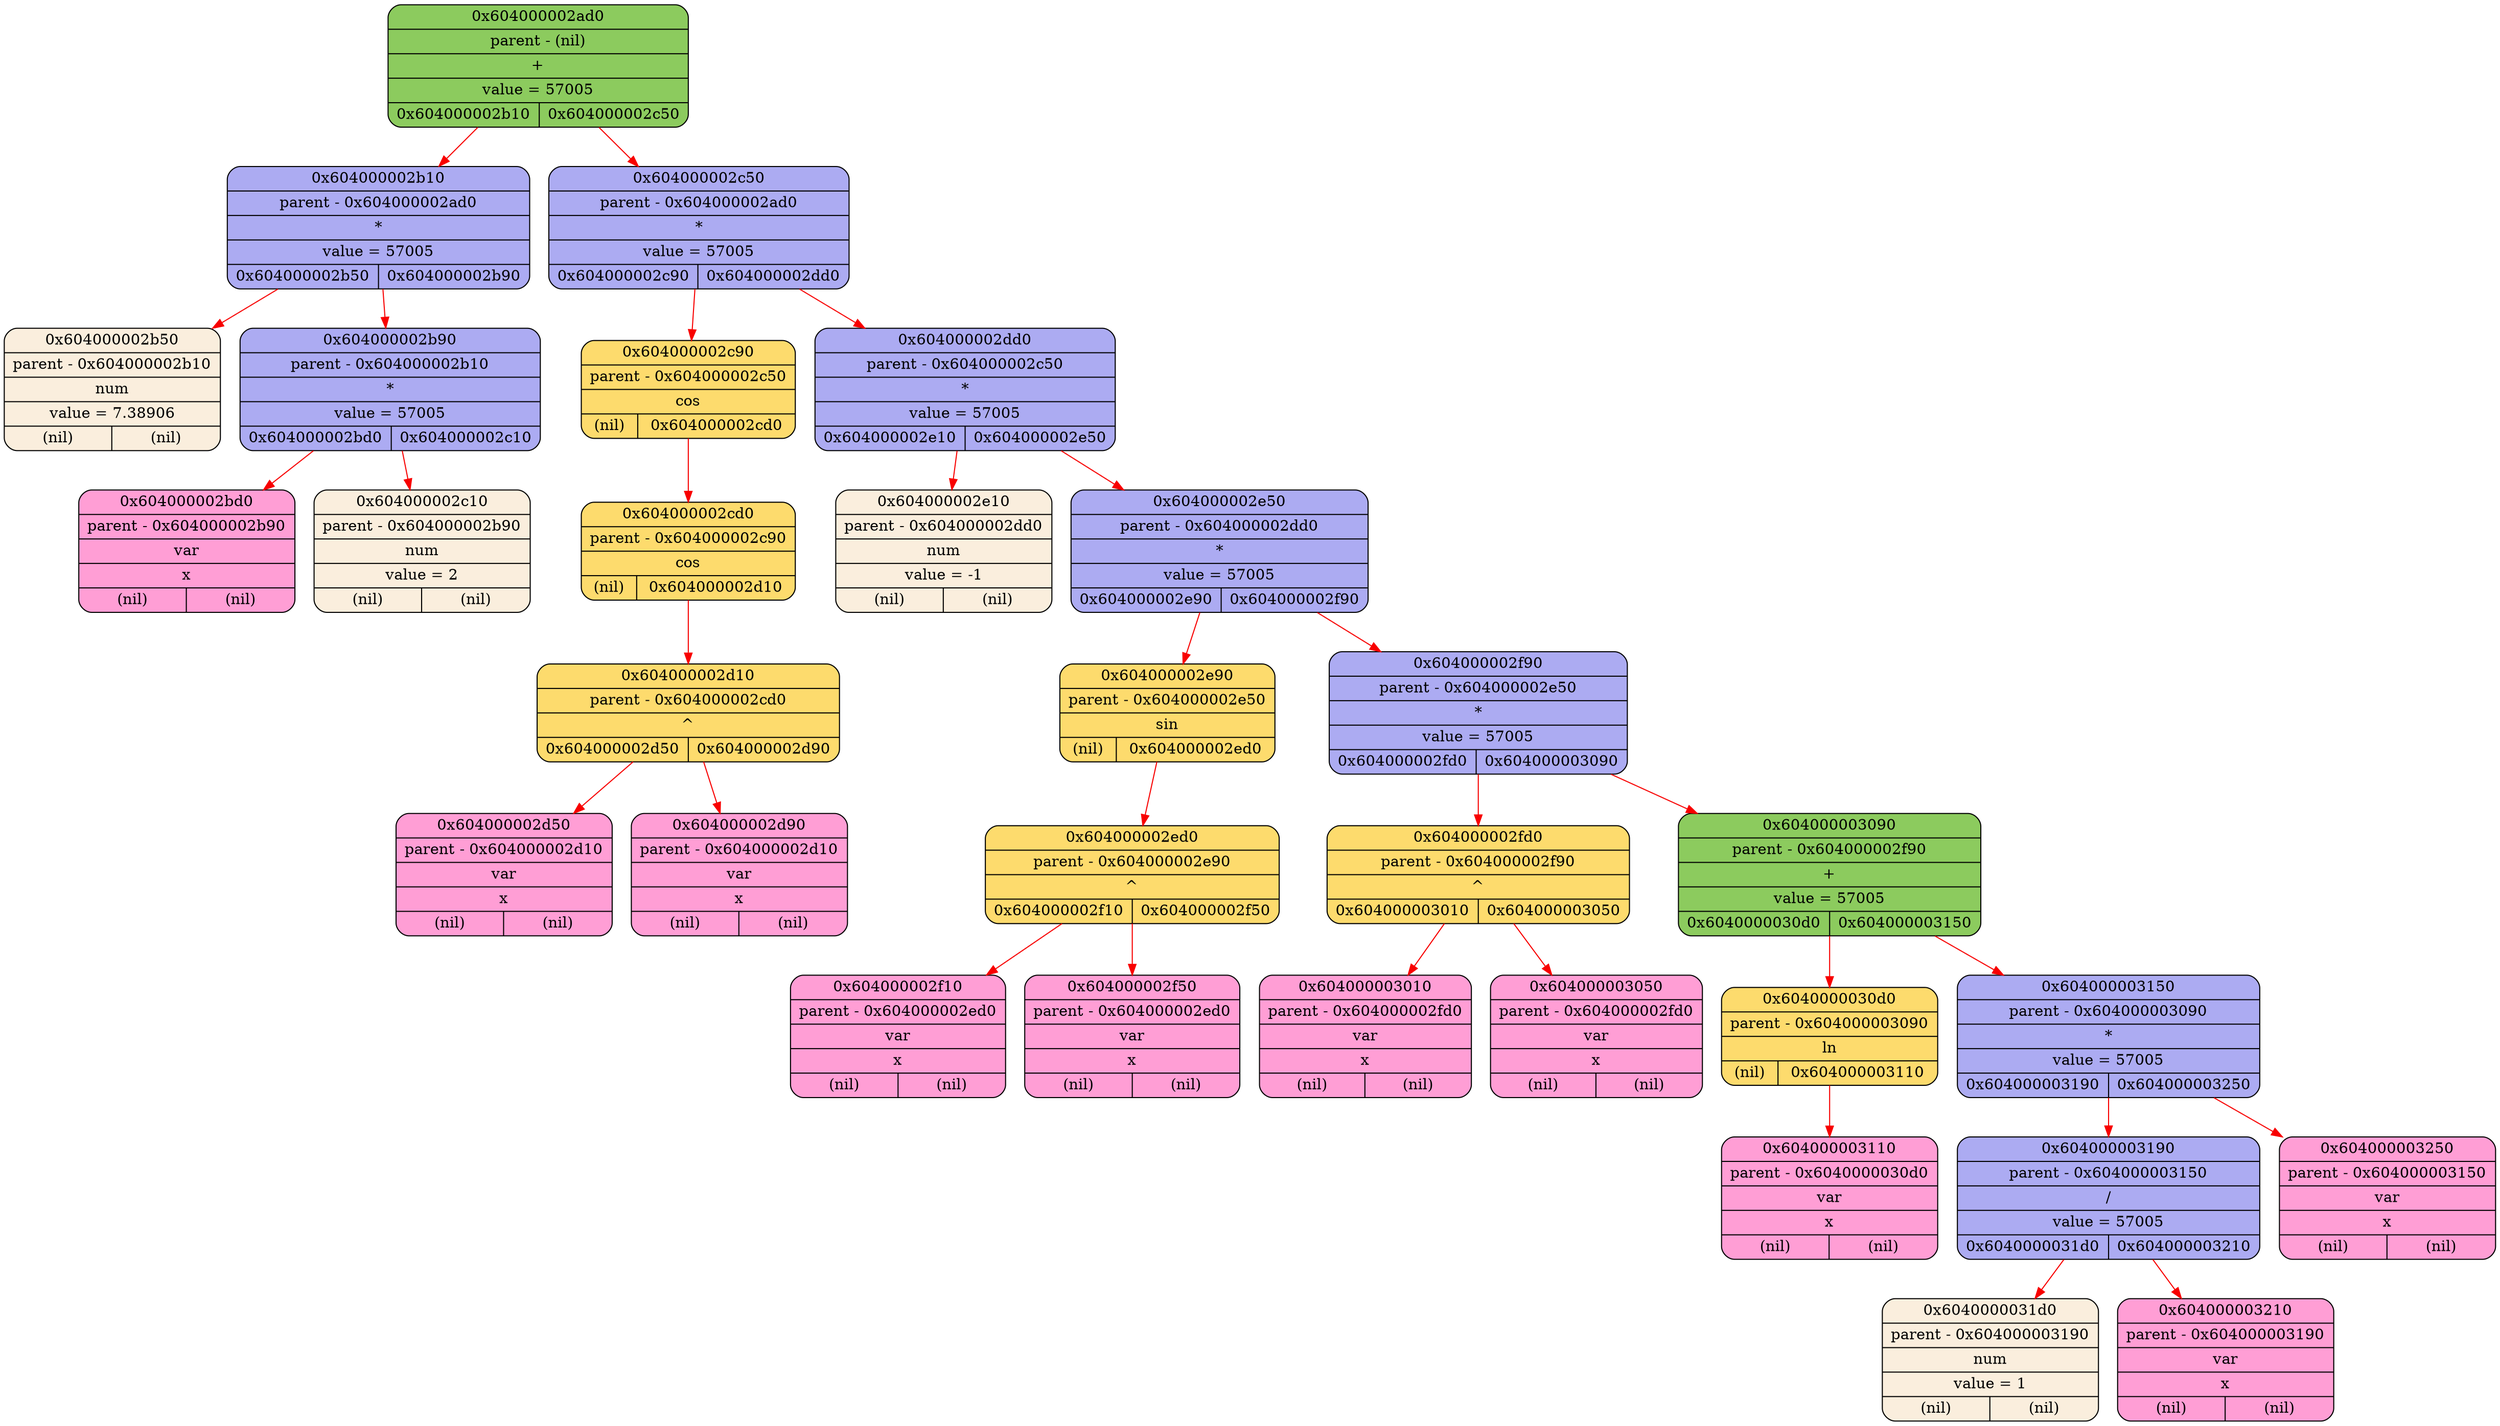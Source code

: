 digraph
{
    node_0x604000002b50[shape = Mrecord, label = "{{0x604000002b50} | {parent - 0x604000002b10} | {num} | {value = 7.38906} | {(nil)|(nil)}}", style = "filled", fillcolor = "#FAEEDD"];
    node_0x604000002bd0[shape = Mrecord, label = "{{0x604000002bd0} | {parent - 0x604000002b90} | {var} | {x} | {(nil)|(nil)}}", style = "filled", fillcolor = "#FF9ED5"];
    node_0x604000002c10[shape = Mrecord, label = "{{0x604000002c10} | {parent - 0x604000002b90} | {num} | {value = 2} | {(nil)|(nil)}}", style = "filled", fillcolor = "#FAEEDD"];
    node_0x604000002b90[shape = Mrecord, label = "{{0x604000002b90} | {parent - 0x604000002b10} | {*} | {value = 57005} | {0x604000002bd0|0x604000002c10}}", style = "filled", fillcolor = "#ACABF2"];
    node_0x604000002b10[shape = Mrecord, label = "{{0x604000002b10} | {parent - 0x604000002ad0} | {*} | {value = 57005} | {0x604000002b50|0x604000002b90}}", style = "filled", fillcolor = "#ACABF2"];
    node_0x604000002d50[shape = Mrecord, label = "{{0x604000002d50} | {parent - 0x604000002d10} | {var} | {x} | {(nil)|(nil)}}", style = "filled", fillcolor = "#FF9ED5"];
    node_0x604000002d90[shape = Mrecord, label = "{{0x604000002d90} | {parent - 0x604000002d10} | {var} | {x} | {(nil)|(nil)}}", style = "filled", fillcolor = "#FF9ED5"];
    node_0x604000002d10[shape = Mrecord, label = "{{0x604000002d10} | {parent - 0x604000002cd0} | {^} | {0x604000002d50|0x604000002d90}}", style = "filled", fillcolor = "#FDDB6D"];
    node_0x604000002cd0[shape = Mrecord, label = "{{0x604000002cd0} | {parent - 0x604000002c90} | {cos} | {(nil)|0x604000002d10}}", style = "filled", fillcolor = "#FDDB6D"];
    node_0x604000002c90[shape = Mrecord, label = "{{0x604000002c90} | {parent - 0x604000002c50} | {cos} | {(nil)|0x604000002cd0}}", style = "filled", fillcolor = "#FDDB6D"];
    node_0x604000002e10[shape = Mrecord, label = "{{0x604000002e10} | {parent - 0x604000002dd0} | {num} | {value = -1} | {(nil)|(nil)}}", style = "filled", fillcolor = "#FAEEDD"];
    node_0x604000002f10[shape = Mrecord, label = "{{0x604000002f10} | {parent - 0x604000002ed0} | {var} | {x} | {(nil)|(nil)}}", style = "filled", fillcolor = "#FF9ED5"];
    node_0x604000002f50[shape = Mrecord, label = "{{0x604000002f50} | {parent - 0x604000002ed0} | {var} | {x} | {(nil)|(nil)}}", style = "filled", fillcolor = "#FF9ED5"];
    node_0x604000002ed0[shape = Mrecord, label = "{{0x604000002ed0} | {parent - 0x604000002e90} | {^} | {0x604000002f10|0x604000002f50}}", style = "filled", fillcolor = "#FDDB6D"];
    node_0x604000002e90[shape = Mrecord, label = "{{0x604000002e90} | {parent - 0x604000002e50} | {sin} | {(nil)|0x604000002ed0}}", style = "filled", fillcolor = "#FDDB6D"];
    node_0x604000003010[shape = Mrecord, label = "{{0x604000003010} | {parent - 0x604000002fd0} | {var} | {x} | {(nil)|(nil)}}", style = "filled", fillcolor = "#FF9ED5"];
    node_0x604000003050[shape = Mrecord, label = "{{0x604000003050} | {parent - 0x604000002fd0} | {var} | {x} | {(nil)|(nil)}}", style = "filled", fillcolor = "#FF9ED5"];
    node_0x604000002fd0[shape = Mrecord, label = "{{0x604000002fd0} | {parent - 0x604000002f90} | {^} | {0x604000003010|0x604000003050}}", style = "filled", fillcolor = "#FDDB6D"];
    node_0x604000003110[shape = Mrecord, label = "{{0x604000003110} | {parent - 0x6040000030d0} | {var} | {x} | {(nil)|(nil)}}", style = "filled", fillcolor = "#FF9ED5"];
    node_0x6040000030d0[shape = Mrecord, label = "{{0x6040000030d0} | {parent - 0x604000003090} | {ln} | {(nil)|0x604000003110}}", style = "filled", fillcolor = "#FDDB6D"];
    node_0x6040000031d0[shape = Mrecord, label = "{{0x6040000031d0} | {parent - 0x604000003190} | {num} | {value = 1} | {(nil)|(nil)}}", style = "filled", fillcolor = "#FAEEDD"];
    node_0x604000003210[shape = Mrecord, label = "{{0x604000003210} | {parent - 0x604000003190} | {var} | {x} | {(nil)|(nil)}}", style = "filled", fillcolor = "#FF9ED5"];
    node_0x604000003190[shape = Mrecord, label = "{{0x604000003190} | {parent - 0x604000003150} | {/} | {value = 57005} | {0x6040000031d0|0x604000003210}}", style = "filled", fillcolor = "#ACABF2"];
    node_0x604000003250[shape = Mrecord, label = "{{0x604000003250} | {parent - 0x604000003150} | {var} | {x} | {(nil)|(nil)}}", style = "filled", fillcolor = "#FF9ED5"];
    node_0x604000003150[shape = Mrecord, label = "{{0x604000003150} | {parent - 0x604000003090} | {*} | {value = 57005} | {0x604000003190|0x604000003250}}", style = "filled", fillcolor = "#ACABF2"];
    node_0x604000003090[shape = Mrecord, label = "{{0x604000003090} | {parent - 0x604000002f90} | {+} | {value = 57005} | {0x6040000030d0|0x604000003150}}", style = "filled", fillcolor = "#8CCB5E"];
    node_0x604000002f90[shape = Mrecord, label = "{{0x604000002f90} | {parent - 0x604000002e50} | {*} | {value = 57005} | {0x604000002fd0|0x604000003090}}", style = "filled", fillcolor = "#ACABF2"];
    node_0x604000002e50[shape = Mrecord, label = "{{0x604000002e50} | {parent - 0x604000002dd0} | {*} | {value = 57005} | {0x604000002e90|0x604000002f90}}", style = "filled", fillcolor = "#ACABF2"];
    node_0x604000002dd0[shape = Mrecord, label = "{{0x604000002dd0} | {parent - 0x604000002c50} | {*} | {value = 57005} | {0x604000002e10|0x604000002e50}}", style = "filled", fillcolor = "#ACABF2"];
    node_0x604000002c50[shape = Mrecord, label = "{{0x604000002c50} | {parent - 0x604000002ad0} | {*} | {value = 57005} | {0x604000002c90|0x604000002dd0}}", style = "filled", fillcolor = "#ACABF2"];
    node_0x604000002ad0[shape = Mrecord, label = "{{0x604000002ad0} | {parent - (nil)} | {+} | {value = 57005} | {0x604000002b10|0x604000002c50}}", style = "filled", fillcolor = "#8CCB5E"];
    node_0x604000002ad0->node_0x604000002b10 [color = "#F80000"];
    node_0x604000002b10->node_0x604000002b50 [color = "#F80000"];
    node_0x604000002b10->node_0x604000002b90 [color = "#F80000"];
    node_0x604000002b90->node_0x604000002bd0 [color = "#F80000"];
    node_0x604000002b90->node_0x604000002c10 [color = "#F80000"];
    node_0x604000002ad0->node_0x604000002c50 [color = "#F80000"];
    node_0x604000002c50->node_0x604000002c90 [color = "#F80000"];
    node_0x604000002c90->node_0x604000002cd0 [color = "#F80000"];
    node_0x604000002cd0->node_0x604000002d10 [color = "#F80000"];
    node_0x604000002d10->node_0x604000002d50 [color = "#F80000"];
    node_0x604000002d10->node_0x604000002d90 [color = "#F80000"];
    node_0x604000002c50->node_0x604000002dd0 [color = "#F80000"];
    node_0x604000002dd0->node_0x604000002e10 [color = "#F80000"];
    node_0x604000002dd0->node_0x604000002e50 [color = "#F80000"];
    node_0x604000002e50->node_0x604000002e90 [color = "#F80000"];
    node_0x604000002e90->node_0x604000002ed0 [color = "#F80000"];
    node_0x604000002ed0->node_0x604000002f10 [color = "#F80000"];
    node_0x604000002ed0->node_0x604000002f50 [color = "#F80000"];
    node_0x604000002e50->node_0x604000002f90 [color = "#F80000"];
    node_0x604000002f90->node_0x604000002fd0 [color = "#F80000"];
    node_0x604000002fd0->node_0x604000003010 [color = "#F80000"];
    node_0x604000002fd0->node_0x604000003050 [color = "#F80000"];
    node_0x604000002f90->node_0x604000003090 [color = "#F80000"];
    node_0x604000003090->node_0x6040000030d0 [color = "#F80000"];
    node_0x6040000030d0->node_0x604000003110 [color = "#F80000"];
    node_0x604000003090->node_0x604000003150 [color = "#F80000"];
    node_0x604000003150->node_0x604000003190 [color = "#F80000"];
    node_0x604000003190->node_0x6040000031d0 [color = "#F80000"];
    node_0x604000003190->node_0x604000003210 [color = "#F80000"];
    node_0x604000003150->node_0x604000003250 [color = "#F80000"];
}